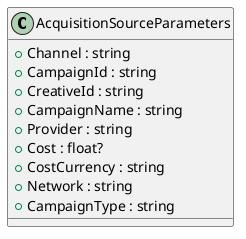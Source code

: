 @startuml
class AcquisitionSourceParameters {
    + Channel : string
    + CampaignId : string
    + CreativeId : string
    + CampaignName : string
    + Provider : string
    + Cost : float?
    + CostCurrency : string
    + Network : string
    + CampaignType : string
}
@enduml

